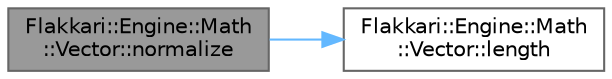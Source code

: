 digraph "Flakkari::Engine::Math::Vector::normalize"
{
 // LATEX_PDF_SIZE
  bgcolor="transparent";
  edge [fontname=Helvetica,fontsize=10,labelfontname=Helvetica,labelfontsize=10];
  node [fontname=Helvetica,fontsize=10,shape=box,height=0.2,width=0.4];
  rankdir="LR";
  Node1 [id="Node000001",label="Flakkari::Engine::Math\l::Vector::normalize",height=0.2,width=0.4,color="gray40", fillcolor="grey60", style="filled", fontcolor="black",tooltip=" "];
  Node1 -> Node2 [id="edge1_Node000001_Node000002",color="steelblue1",style="solid",tooltip=" "];
  Node2 [id="Node000002",label="Flakkari::Engine::Math\l::Vector::length",height=0.2,width=0.4,color="grey40", fillcolor="white", style="filled",URL="$de/d55/structFlakkari_1_1Engine_1_1Math_1_1Vector.html#a82ffaa575a9c866224ec471e8067b8e6",tooltip=" "];
}
